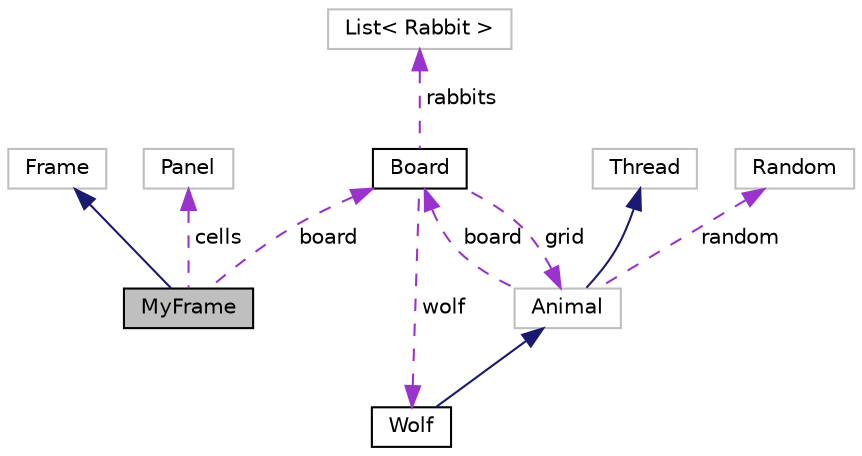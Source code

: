 digraph "MyFrame"
{
 // LATEX_PDF_SIZE
  edge [fontname="Helvetica",fontsize="10",labelfontname="Helvetica",labelfontsize="10"];
  node [fontname="Helvetica",fontsize="10",shape=record];
  Node1 [label="MyFrame",height=0.2,width=0.4,color="black", fillcolor="grey75", style="filled", fontcolor="black",tooltip=" "];
  Node2 -> Node1 [dir="back",color="midnightblue",fontsize="10",style="solid",fontname="Helvetica"];
  Node2 [label="Frame",height=0.2,width=0.4,color="grey75", fillcolor="white", style="filled",tooltip=" "];
  Node3 -> Node1 [dir="back",color="darkorchid3",fontsize="10",style="dashed",label=" board" ,fontname="Helvetica"];
  Node3 [label="Board",height=0.2,width=0.4,color="black", fillcolor="white", style="filled",URL="$classBoard.html",tooltip=" "];
  Node4 -> Node3 [dir="back",color="darkorchid3",fontsize="10",style="dashed",label=" wolf" ,fontname="Helvetica"];
  Node4 [label="Wolf",height=0.2,width=0.4,color="black", fillcolor="white", style="filled",URL="$classWolf.html",tooltip=" "];
  Node5 -> Node4 [dir="back",color="midnightblue",fontsize="10",style="solid",fontname="Helvetica"];
  Node5 [label="Animal",height=0.2,width=0.4,color="grey75", fillcolor="white", style="filled",tooltip=" "];
  Node6 -> Node5 [dir="back",color="midnightblue",fontsize="10",style="solid",fontname="Helvetica"];
  Node6 [label="Thread",height=0.2,width=0.4,color="grey75", fillcolor="white", style="filled",tooltip=" "];
  Node3 -> Node5 [dir="back",color="darkorchid3",fontsize="10",style="dashed",label=" board" ,fontname="Helvetica"];
  Node7 -> Node5 [dir="back",color="darkorchid3",fontsize="10",style="dashed",label=" random" ,fontname="Helvetica"];
  Node7 [label="Random",height=0.2,width=0.4,color="grey75", fillcolor="white", style="filled",tooltip=" "];
  Node8 -> Node3 [dir="back",color="darkorchid3",fontsize="10",style="dashed",label=" rabbits" ,fontname="Helvetica"];
  Node8 [label="List\< Rabbit \>",height=0.2,width=0.4,color="grey75", fillcolor="white", style="filled",tooltip=" "];
  Node5 -> Node3 [dir="back",color="darkorchid3",fontsize="10",style="dashed",label=" grid" ,fontname="Helvetica"];
  Node9 -> Node1 [dir="back",color="darkorchid3",fontsize="10",style="dashed",label=" cells" ,fontname="Helvetica"];
  Node9 [label="Panel",height=0.2,width=0.4,color="grey75", fillcolor="white", style="filled",tooltip=" "];
}
